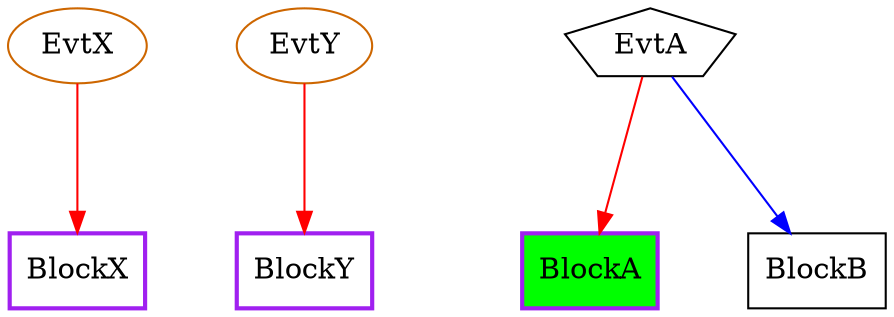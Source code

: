 digraph G {
graph [root="Demo",rankdir   = TB, nodesep           = 0.6, mindist     = 1.0, ranksep = 1.0, overlap = false]
  BlockX [type=block cpu=0 tperiod=100000000 pattern=X patexit=1 style=filled color=purple fillcolor=white penwidth=2 shape=rectangle]
  EvtX [type=tmsg fid=1 cpu=0 par=1023 patentry=1 pattern=X toffs=0 id="0x1000000000000000" style=filled color=darkorange3 fillcolor=white shape=oval]
  EvtX -> BlockX [type=defdst color=red]
  BlockY [type=block cpu=3 tperiod=100000000 pattern=Y patexit=1 style=filled color=purple fillcolor=white penwidth=2 shape=rectangle]
  EvtY [type=tmsg fid=1 cpu=3 par=4095 patentry=1 pattern=Y toffs=0 id="0x1000000000000000" style=filled color=darkorange3 fillcolor=white shape=oval]
  EvtY -> BlockY [type=defdst color=red]
node [style     = "filled", fillcolor = "white", color = "black"]
BlockA[cpu="1", flags="0x00108107", type="block", tperiod="100000000", pattern="A", patentry="false", patexit="true", beamproc="undefined", bpentry="false", bpexit="false", qlo="true", qhi="false", qil="false", shape     = "rectangle", fillcolor = "green", penwidth=2, color = "purple"];
BlockB[cpu="1", flags="0x00000007", type="block", tperiod="100000000", pattern="A", patentry="false", patexit="false", beamproc="undefined", bpentry="false", bpexit="false", qlo="false", qhi="false", qil="false", shape     = "rectangle", fillcolor = "white"];
EvtA[cpu="1", flags="0x00000012", type="switch", toffs="0", pattern="A", patentry="false", patexit="false", beamproc="undefined", bpentry="false", bpexit="false", shape     = "pentagon", fillcolor = "white"];
EvtA->BlockA [type="defdst", color = "red"];
EvtA->BlockB [type="target", color = "blue"];
}
